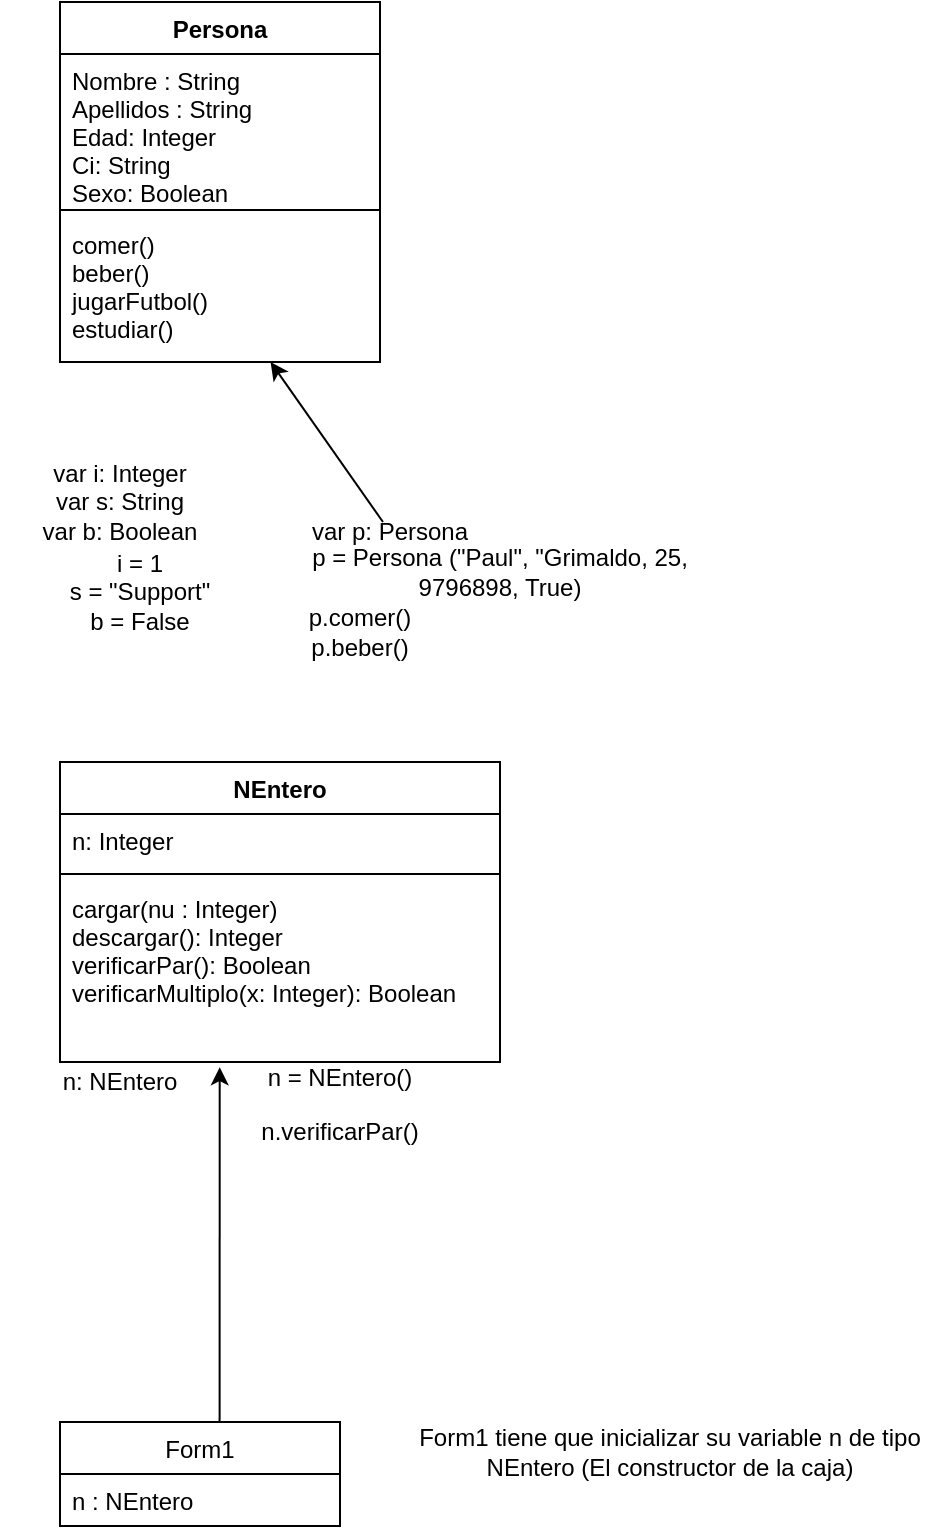 <mxfile version="15.5.2" type="device"><diagram id="0BQWJtZ4heaty9_ctu65" name="Page-1"><mxGraphModel dx="585" dy="634" grid="1" gridSize="10" guides="1" tooltips="1" connect="1" arrows="1" fold="1" page="1" pageScale="1" pageWidth="827" pageHeight="1169" math="0" shadow="0"><root><mxCell id="0"/><mxCell id="1" parent="0"/><mxCell id="yDEnMjTC1-Hs0QmoQcGe-3" value="Persona" style="swimlane;fontStyle=1;align=center;verticalAlign=top;childLayout=stackLayout;horizontal=1;startSize=26;horizontalStack=0;resizeParent=1;resizeParentMax=0;resizeLast=0;collapsible=1;marginBottom=0;" vertex="1" parent="1"><mxGeometry x="50" y="190" width="160" height="180" as="geometry"/></mxCell><mxCell id="yDEnMjTC1-Hs0QmoQcGe-4" value="Nombre : String&#10;Apellidos : String&#10;Edad: Integer&#10;Ci: String&#10;Sexo: Boolean" style="text;strokeColor=none;fillColor=none;align=left;verticalAlign=top;spacingLeft=4;spacingRight=4;overflow=hidden;rotatable=0;points=[[0,0.5],[1,0.5]];portConstraint=eastwest;" vertex="1" parent="yDEnMjTC1-Hs0QmoQcGe-3"><mxGeometry y="26" width="160" height="74" as="geometry"/></mxCell><mxCell id="yDEnMjTC1-Hs0QmoQcGe-5" value="" style="line;strokeWidth=1;fillColor=none;align=left;verticalAlign=middle;spacingTop=-1;spacingLeft=3;spacingRight=3;rotatable=0;labelPosition=right;points=[];portConstraint=eastwest;" vertex="1" parent="yDEnMjTC1-Hs0QmoQcGe-3"><mxGeometry y="100" width="160" height="8" as="geometry"/></mxCell><mxCell id="yDEnMjTC1-Hs0QmoQcGe-6" value="comer()&#10;beber()&#10;jugarFutbol()&#10;estudiar()" style="text;strokeColor=none;fillColor=none;align=left;verticalAlign=top;spacingLeft=4;spacingRight=4;overflow=hidden;rotatable=0;points=[[0,0.5],[1,0.5]];portConstraint=eastwest;" vertex="1" parent="yDEnMjTC1-Hs0QmoQcGe-3"><mxGeometry y="108" width="160" height="72" as="geometry"/></mxCell><mxCell id="yDEnMjTC1-Hs0QmoQcGe-7" value="var i: Integer&lt;br&gt;var s: String&lt;br&gt;var b: Boolean" style="text;html=1;strokeColor=none;fillColor=none;align=center;verticalAlign=middle;whiteSpace=wrap;rounded=0;" vertex="1" parent="1"><mxGeometry x="20" y="430" width="120" height="20" as="geometry"/></mxCell><mxCell id="yDEnMjTC1-Hs0QmoQcGe-8" value="var p: Persona" style="text;html=1;strokeColor=none;fillColor=none;align=center;verticalAlign=middle;whiteSpace=wrap;rounded=0;" vertex="1" parent="1"><mxGeometry x="160" y="450" width="110" height="10" as="geometry"/></mxCell><mxCell id="yDEnMjTC1-Hs0QmoQcGe-9" value="" style="endArrow=classic;html=1;rounded=0;" edge="1" parent="1" source="yDEnMjTC1-Hs0QmoQcGe-8" target="yDEnMjTC1-Hs0QmoQcGe-6"><mxGeometry width="50" height="50" relative="1" as="geometry"><mxPoint x="250" y="430" as="sourcePoint"/><mxPoint x="300" y="380" as="targetPoint"/></mxGeometry></mxCell><mxCell id="yDEnMjTC1-Hs0QmoQcGe-10" value="i = 1&lt;br&gt;s = &quot;Support&quot;&lt;br&gt;b = False" style="text;html=1;strokeColor=none;fillColor=none;align=center;verticalAlign=middle;whiteSpace=wrap;rounded=0;" vertex="1" parent="1"><mxGeometry x="40" y="480" width="100" height="10" as="geometry"/></mxCell><mxCell id="yDEnMjTC1-Hs0QmoQcGe-11" value="p = Persona (&quot;Paul&quot;, &quot;Grimaldo, 25, 9796898, True)" style="text;html=1;strokeColor=none;fillColor=none;align=center;verticalAlign=middle;whiteSpace=wrap;rounded=0;" vertex="1" parent="1"><mxGeometry x="160" y="470" width="220" height="10" as="geometry"/></mxCell><mxCell id="yDEnMjTC1-Hs0QmoQcGe-12" value="p.comer()&lt;br&gt;p.beber()" style="text;html=1;strokeColor=none;fillColor=none;align=center;verticalAlign=middle;whiteSpace=wrap;rounded=0;" vertex="1" parent="1"><mxGeometry x="170" y="490" width="60" height="30" as="geometry"/></mxCell><mxCell id="yDEnMjTC1-Hs0QmoQcGe-13" value="NEntero" style="swimlane;fontStyle=1;align=center;verticalAlign=top;childLayout=stackLayout;horizontal=1;startSize=26;horizontalStack=0;resizeParent=1;resizeParentMax=0;resizeLast=0;collapsible=1;marginBottom=0;" vertex="1" parent="1"><mxGeometry x="50" y="570" width="220" height="150" as="geometry"/></mxCell><mxCell id="yDEnMjTC1-Hs0QmoQcGe-14" value="n: Integer" style="text;strokeColor=none;fillColor=none;align=left;verticalAlign=top;spacingLeft=4;spacingRight=4;overflow=hidden;rotatable=0;points=[[0,0.5],[1,0.5]];portConstraint=eastwest;" vertex="1" parent="yDEnMjTC1-Hs0QmoQcGe-13"><mxGeometry y="26" width="220" height="26" as="geometry"/></mxCell><mxCell id="yDEnMjTC1-Hs0QmoQcGe-15" value="" style="line;strokeWidth=1;fillColor=none;align=left;verticalAlign=middle;spacingTop=-1;spacingLeft=3;spacingRight=3;rotatable=0;labelPosition=right;points=[];portConstraint=eastwest;" vertex="1" parent="yDEnMjTC1-Hs0QmoQcGe-13"><mxGeometry y="52" width="220" height="8" as="geometry"/></mxCell><mxCell id="yDEnMjTC1-Hs0QmoQcGe-16" value="cargar(nu : Integer)&#10;descargar(): Integer&#10;verificarPar(): Boolean&#10;verificarMultiplo(x: Integer): Boolean&#10;" style="text;strokeColor=none;fillColor=none;align=left;verticalAlign=top;spacingLeft=4;spacingRight=4;overflow=hidden;rotatable=0;points=[[0,0.5],[1,0.5]];portConstraint=eastwest;" vertex="1" parent="yDEnMjTC1-Hs0QmoQcGe-13"><mxGeometry y="60" width="220" height="90" as="geometry"/></mxCell><mxCell id="yDEnMjTC1-Hs0QmoQcGe-17" value="n: NEntero" style="text;html=1;strokeColor=none;fillColor=none;align=center;verticalAlign=middle;whiteSpace=wrap;rounded=0;" vertex="1" parent="1"><mxGeometry x="40" y="720" width="80" height="20" as="geometry"/></mxCell><mxCell id="yDEnMjTC1-Hs0QmoQcGe-18" value="n = NEntero()" style="text;html=1;strokeColor=none;fillColor=none;align=center;verticalAlign=middle;whiteSpace=wrap;rounded=0;" vertex="1" parent="1"><mxGeometry x="140" y="715" width="100" height="25" as="geometry"/></mxCell><mxCell id="yDEnMjTC1-Hs0QmoQcGe-19" value="n.verificarPar()" style="text;html=1;strokeColor=none;fillColor=none;align=center;verticalAlign=middle;whiteSpace=wrap;rounded=0;" vertex="1" parent="1"><mxGeometry x="160" y="740" width="60" height="30" as="geometry"/></mxCell><mxCell id="yDEnMjTC1-Hs0QmoQcGe-20" value="Form1" style="swimlane;fontStyle=0;childLayout=stackLayout;horizontal=1;startSize=26;fillColor=none;horizontalStack=0;resizeParent=1;resizeParentMax=0;resizeLast=0;collapsible=1;marginBottom=0;" vertex="1" parent="1"><mxGeometry x="50" y="900" width="140" height="52" as="geometry"/></mxCell><mxCell id="yDEnMjTC1-Hs0QmoQcGe-21" value="n : NEntero" style="text;strokeColor=none;fillColor=none;align=left;verticalAlign=top;spacingLeft=4;spacingRight=4;overflow=hidden;rotatable=0;points=[[0,0.5],[1,0.5]];portConstraint=eastwest;" vertex="1" parent="yDEnMjTC1-Hs0QmoQcGe-20"><mxGeometry y="26" width="140" height="26" as="geometry"/></mxCell><mxCell id="yDEnMjTC1-Hs0QmoQcGe-24" value="" style="endArrow=classic;html=1;rounded=0;exitX=0.57;exitY=0.01;exitDx=0;exitDy=0;exitPerimeter=0;entryX=0.363;entryY=1.029;entryDx=0;entryDy=0;entryPerimeter=0;" edge="1" parent="1" source="yDEnMjTC1-Hs0QmoQcGe-20" target="yDEnMjTC1-Hs0QmoQcGe-16"><mxGeometry width="50" height="50" relative="1" as="geometry"><mxPoint x="140" y="910" as="sourcePoint"/><mxPoint x="190" y="850" as="targetPoint"/></mxGeometry></mxCell><mxCell id="yDEnMjTC1-Hs0QmoQcGe-26" value="Form1 tiene que inicializar su variable n de tipo NEntero (El constructor de la caja)" style="text;html=1;strokeColor=none;fillColor=none;align=center;verticalAlign=middle;whiteSpace=wrap;rounded=0;" vertex="1" parent="1"><mxGeometry x="220" y="900" width="270" height="30" as="geometry"/></mxCell></root></mxGraphModel></diagram></mxfile>